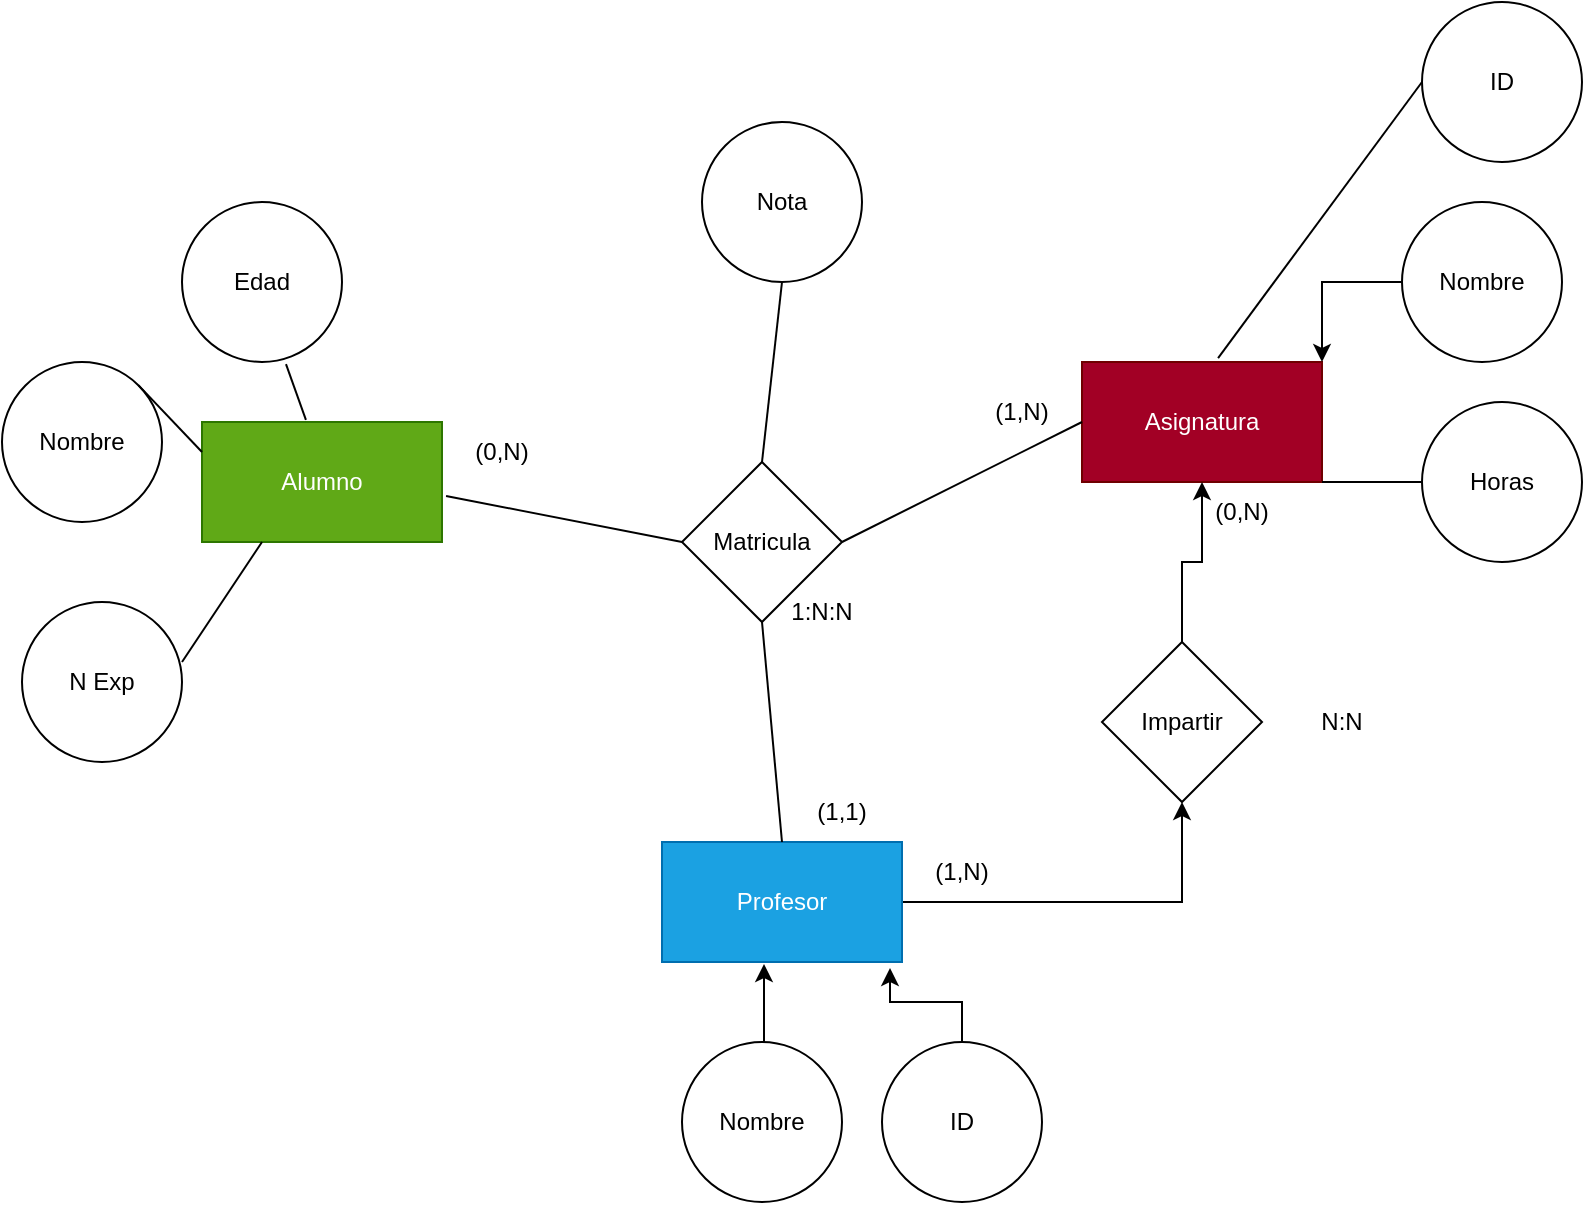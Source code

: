 <mxfile version="24.7.17">
  <diagram name="Página-1" id="kTwHhVfHdJ_p8ZfR_rrw">
    <mxGraphModel dx="1434" dy="772" grid="1" gridSize="10" guides="1" tooltips="1" connect="1" arrows="1" fold="1" page="1" pageScale="1" pageWidth="827" pageHeight="1169" math="0" shadow="0">
      <root>
        <mxCell id="0" />
        <mxCell id="1" parent="0" />
        <mxCell id="2cKEuirc3qpLPgRBEMUj-1" value="Alumno" style="rounded=0;whiteSpace=wrap;html=1;fillColor=#60a917;strokeColor=#2D7600;fontColor=#ffffff;" vertex="1" parent="1">
          <mxGeometry x="110" y="250" width="120" height="60" as="geometry" />
        </mxCell>
        <mxCell id="2cKEuirc3qpLPgRBEMUj-2" value="Asignatura" style="rounded=0;whiteSpace=wrap;html=1;fillColor=#a20025;strokeColor=#6F0000;fontColor=#ffffff;" vertex="1" parent="1">
          <mxGeometry x="550" y="220" width="120" height="60" as="geometry" />
        </mxCell>
        <mxCell id="2cKEuirc3qpLPgRBEMUj-21" style="edgeStyle=orthogonalEdgeStyle;rounded=0;orthogonalLoop=1;jettySize=auto;html=1;exitX=1;exitY=0.5;exitDx=0;exitDy=0;" edge="1" parent="1" source="2cKEuirc3qpLPgRBEMUj-3" target="2cKEuirc3qpLPgRBEMUj-19">
          <mxGeometry relative="1" as="geometry" />
        </mxCell>
        <mxCell id="2cKEuirc3qpLPgRBEMUj-3" value="Profesor" style="rounded=0;whiteSpace=wrap;html=1;fillColor=#1ba1e2;strokeColor=#006EAF;fontColor=#ffffff;" vertex="1" parent="1">
          <mxGeometry x="340" y="460" width="120" height="60" as="geometry" />
        </mxCell>
        <mxCell id="2cKEuirc3qpLPgRBEMUj-4" value="Matricula" style="rhombus;whiteSpace=wrap;html=1;" vertex="1" parent="1">
          <mxGeometry x="350" y="270" width="80" height="80" as="geometry" />
        </mxCell>
        <mxCell id="2cKEuirc3qpLPgRBEMUj-5" value="Nota" style="ellipse;whiteSpace=wrap;html=1;aspect=fixed;" vertex="1" parent="1">
          <mxGeometry x="360" y="100" width="80" height="80" as="geometry" />
        </mxCell>
        <mxCell id="2cKEuirc3qpLPgRBEMUj-8" value="(0,N)" style="text;strokeColor=none;align=center;fillColor=none;html=1;verticalAlign=middle;whiteSpace=wrap;rounded=0;" vertex="1" parent="1">
          <mxGeometry x="230" y="250" width="60" height="30" as="geometry" />
        </mxCell>
        <mxCell id="2cKEuirc3qpLPgRBEMUj-12" style="edgeStyle=orthogonalEdgeStyle;rounded=0;orthogonalLoop=1;jettySize=auto;html=1;exitX=0;exitY=0.5;exitDx=0;exitDy=0;entryX=1;entryY=0;entryDx=0;entryDy=0;" edge="1" parent="1" source="2cKEuirc3qpLPgRBEMUj-9" target="2cKEuirc3qpLPgRBEMUj-2">
          <mxGeometry relative="1" as="geometry" />
        </mxCell>
        <mxCell id="2cKEuirc3qpLPgRBEMUj-9" value="Nombre" style="ellipse;whiteSpace=wrap;html=1;aspect=fixed;" vertex="1" parent="1">
          <mxGeometry x="710" y="140" width="80" height="80" as="geometry" />
        </mxCell>
        <mxCell id="2cKEuirc3qpLPgRBEMUj-13" value="Edad" style="ellipse;whiteSpace=wrap;html=1;aspect=fixed;" vertex="1" parent="1">
          <mxGeometry x="100" y="140" width="80" height="80" as="geometry" />
        </mxCell>
        <mxCell id="2cKEuirc3qpLPgRBEMUj-14" value="Nombre" style="ellipse;whiteSpace=wrap;html=1;aspect=fixed;" vertex="1" parent="1">
          <mxGeometry x="10" y="220" width="80" height="80" as="geometry" />
        </mxCell>
        <mxCell id="2cKEuirc3qpLPgRBEMUj-15" value="N Exp" style="ellipse;whiteSpace=wrap;html=1;aspect=fixed;" vertex="1" parent="1">
          <mxGeometry x="20" y="340" width="80" height="80" as="geometry" />
        </mxCell>
        <mxCell id="2cKEuirc3qpLPgRBEMUj-22" style="edgeStyle=orthogonalEdgeStyle;rounded=0;orthogonalLoop=1;jettySize=auto;html=1;exitX=0.5;exitY=0;exitDx=0;exitDy=0;entryX=0.5;entryY=1;entryDx=0;entryDy=0;" edge="1" parent="1" source="2cKEuirc3qpLPgRBEMUj-19" target="2cKEuirc3qpLPgRBEMUj-2">
          <mxGeometry relative="1" as="geometry" />
        </mxCell>
        <mxCell id="2cKEuirc3qpLPgRBEMUj-19" value="Impartir" style="rhombus;whiteSpace=wrap;html=1;" vertex="1" parent="1">
          <mxGeometry x="560" y="360" width="80" height="80" as="geometry" />
        </mxCell>
        <mxCell id="2cKEuirc3qpLPgRBEMUj-23" value="Nombre" style="ellipse;whiteSpace=wrap;html=1;aspect=fixed;" vertex="1" parent="1">
          <mxGeometry x="350" y="560" width="80" height="80" as="geometry" />
        </mxCell>
        <mxCell id="2cKEuirc3qpLPgRBEMUj-24" value="ID" style="ellipse;whiteSpace=wrap;html=1;aspect=fixed;" vertex="1" parent="1">
          <mxGeometry x="450" y="560" width="80" height="80" as="geometry" />
        </mxCell>
        <mxCell id="2cKEuirc3qpLPgRBEMUj-25" style="edgeStyle=orthogonalEdgeStyle;rounded=0;orthogonalLoop=1;jettySize=auto;html=1;exitX=0.5;exitY=0;exitDx=0;exitDy=0;entryX=0.425;entryY=1.017;entryDx=0;entryDy=0;entryPerimeter=0;" edge="1" parent="1" source="2cKEuirc3qpLPgRBEMUj-23" target="2cKEuirc3qpLPgRBEMUj-3">
          <mxGeometry relative="1" as="geometry" />
        </mxCell>
        <mxCell id="2cKEuirc3qpLPgRBEMUj-26" style="edgeStyle=orthogonalEdgeStyle;rounded=0;orthogonalLoop=1;jettySize=auto;html=1;exitX=0.5;exitY=0;exitDx=0;exitDy=0;entryX=0.95;entryY=1.05;entryDx=0;entryDy=0;entryPerimeter=0;" edge="1" parent="1" source="2cKEuirc3qpLPgRBEMUj-24" target="2cKEuirc3qpLPgRBEMUj-3">
          <mxGeometry relative="1" as="geometry" />
        </mxCell>
        <mxCell id="2cKEuirc3qpLPgRBEMUj-27" value="Horas" style="ellipse;whiteSpace=wrap;html=1;aspect=fixed;" vertex="1" parent="1">
          <mxGeometry x="720" y="240" width="80" height="80" as="geometry" />
        </mxCell>
        <mxCell id="2cKEuirc3qpLPgRBEMUj-28" value="ID" style="ellipse;whiteSpace=wrap;html=1;aspect=fixed;" vertex="1" parent="1">
          <mxGeometry x="720" y="40" width="80" height="80" as="geometry" />
        </mxCell>
        <mxCell id="2cKEuirc3qpLPgRBEMUj-31" value="" style="endArrow=none;html=1;rounded=0;exitX=1;exitY=1;exitDx=0;exitDy=0;" edge="1" parent="1" source="2cKEuirc3qpLPgRBEMUj-2">
          <mxGeometry width="50" height="50" relative="1" as="geometry">
            <mxPoint x="670" y="330" as="sourcePoint" />
            <mxPoint x="720" y="280" as="targetPoint" />
          </mxGeometry>
        </mxCell>
        <mxCell id="2cKEuirc3qpLPgRBEMUj-33" value="" style="endArrow=none;html=1;rounded=0;exitX=0.567;exitY=-0.033;exitDx=0;exitDy=0;exitPerimeter=0;entryX=0;entryY=0.5;entryDx=0;entryDy=0;" edge="1" parent="1" source="2cKEuirc3qpLPgRBEMUj-2" target="2cKEuirc3qpLPgRBEMUj-28">
          <mxGeometry width="50" height="50" relative="1" as="geometry">
            <mxPoint x="650" y="130" as="sourcePoint" />
            <mxPoint x="700" y="80" as="targetPoint" />
          </mxGeometry>
        </mxCell>
        <mxCell id="2cKEuirc3qpLPgRBEMUj-35" value="(1,N)" style="text;strokeColor=none;align=center;fillColor=none;html=1;verticalAlign=middle;whiteSpace=wrap;rounded=0;" vertex="1" parent="1">
          <mxGeometry x="460" y="460" width="60" height="30" as="geometry" />
        </mxCell>
        <mxCell id="2cKEuirc3qpLPgRBEMUj-36" value="(0,N)" style="text;strokeColor=none;align=center;fillColor=none;html=1;verticalAlign=middle;whiteSpace=wrap;rounded=0;" vertex="1" parent="1">
          <mxGeometry x="600" y="280" width="60" height="30" as="geometry" />
        </mxCell>
        <mxCell id="2cKEuirc3qpLPgRBEMUj-37" value="" style="endArrow=none;html=1;rounded=0;exitX=1;exitY=0.375;exitDx=0;exitDy=0;exitPerimeter=0;entryX=0.25;entryY=1;entryDx=0;entryDy=0;" edge="1" parent="1" source="2cKEuirc3qpLPgRBEMUj-15" target="2cKEuirc3qpLPgRBEMUj-1">
          <mxGeometry width="50" height="50" relative="1" as="geometry">
            <mxPoint x="120" y="390" as="sourcePoint" />
            <mxPoint x="170" y="340" as="targetPoint" />
          </mxGeometry>
        </mxCell>
        <mxCell id="2cKEuirc3qpLPgRBEMUj-38" value="" style="endArrow=none;html=1;rounded=0;exitX=0.433;exitY=-0.017;exitDx=0;exitDy=0;exitPerimeter=0;entryX=0.65;entryY=1.013;entryDx=0;entryDy=0;entryPerimeter=0;" edge="1" parent="1" source="2cKEuirc3qpLPgRBEMUj-1" target="2cKEuirc3qpLPgRBEMUj-13">
          <mxGeometry width="50" height="50" relative="1" as="geometry">
            <mxPoint x="170" y="240" as="sourcePoint" />
            <mxPoint x="210" y="180" as="targetPoint" />
          </mxGeometry>
        </mxCell>
        <mxCell id="2cKEuirc3qpLPgRBEMUj-40" value="" style="endArrow=none;html=1;rounded=0;exitX=0;exitY=0.25;exitDx=0;exitDy=0;entryX=1;entryY=0;entryDx=0;entryDy=0;" edge="1" parent="1" source="2cKEuirc3qpLPgRBEMUj-1" target="2cKEuirc3qpLPgRBEMUj-14">
          <mxGeometry width="50" height="50" relative="1" as="geometry">
            <mxPoint x="110" y="259" as="sourcePoint" />
            <mxPoint x="100" y="231" as="targetPoint" />
          </mxGeometry>
        </mxCell>
        <mxCell id="2cKEuirc3qpLPgRBEMUj-41" value="" style="endArrow=none;html=1;rounded=0;entryX=0.5;entryY=1;entryDx=0;entryDy=0;exitX=0.5;exitY=0;exitDx=0;exitDy=0;" edge="1" parent="1" source="2cKEuirc3qpLPgRBEMUj-4" target="2cKEuirc3qpLPgRBEMUj-5">
          <mxGeometry width="50" height="50" relative="1" as="geometry">
            <mxPoint x="365" y="250" as="sourcePoint" />
            <mxPoint x="415" y="200" as="targetPoint" />
          </mxGeometry>
        </mxCell>
        <mxCell id="2cKEuirc3qpLPgRBEMUj-42" value="" style="endArrow=none;html=1;rounded=0;entryX=0.5;entryY=1;entryDx=0;entryDy=0;exitX=0.5;exitY=0;exitDx=0;exitDy=0;" edge="1" parent="1" source="2cKEuirc3qpLPgRBEMUj-3" target="2cKEuirc3qpLPgRBEMUj-4">
          <mxGeometry width="50" height="50" relative="1" as="geometry">
            <mxPoint x="395" y="440" as="sourcePoint" />
            <mxPoint x="405" y="350" as="targetPoint" />
          </mxGeometry>
        </mxCell>
        <mxCell id="2cKEuirc3qpLPgRBEMUj-43" value="" style="endArrow=none;html=1;rounded=0;entryX=0;entryY=0.5;entryDx=0;entryDy=0;exitX=1.017;exitY=0.617;exitDx=0;exitDy=0;exitPerimeter=0;" edge="1" parent="1" source="2cKEuirc3qpLPgRBEMUj-1" target="2cKEuirc3qpLPgRBEMUj-4">
          <mxGeometry width="50" height="50" relative="1" as="geometry">
            <mxPoint x="260" y="340" as="sourcePoint" />
            <mxPoint x="310" y="290" as="targetPoint" />
          </mxGeometry>
        </mxCell>
        <mxCell id="2cKEuirc3qpLPgRBEMUj-44" value="" style="endArrow=none;html=1;rounded=0;exitX=1;exitY=0.5;exitDx=0;exitDy=0;entryX=0;entryY=0.5;entryDx=0;entryDy=0;" edge="1" parent="1" source="2cKEuirc3qpLPgRBEMUj-4" target="2cKEuirc3qpLPgRBEMUj-2">
          <mxGeometry width="50" height="50" relative="1" as="geometry">
            <mxPoint x="450" y="320" as="sourcePoint" />
            <mxPoint x="500" y="270" as="targetPoint" />
          </mxGeometry>
        </mxCell>
        <mxCell id="2cKEuirc3qpLPgRBEMUj-45" value="(1,N)" style="text;strokeColor=none;align=center;fillColor=none;html=1;verticalAlign=middle;whiteSpace=wrap;rounded=0;" vertex="1" parent="1">
          <mxGeometry x="490" y="230" width="60" height="30" as="geometry" />
        </mxCell>
        <mxCell id="2cKEuirc3qpLPgRBEMUj-46" value="(1,1)" style="text;strokeColor=none;align=center;fillColor=none;html=1;verticalAlign=middle;whiteSpace=wrap;rounded=0;" vertex="1" parent="1">
          <mxGeometry x="400" y="430" width="60" height="30" as="geometry" />
        </mxCell>
        <mxCell id="2cKEuirc3qpLPgRBEMUj-47" value="N:N" style="text;strokeColor=none;align=center;fillColor=none;html=1;verticalAlign=middle;whiteSpace=wrap;rounded=0;" vertex="1" parent="1">
          <mxGeometry x="650" y="385" width="60" height="30" as="geometry" />
        </mxCell>
        <mxCell id="2cKEuirc3qpLPgRBEMUj-48" value="1:N:N" style="text;strokeColor=none;align=center;fillColor=none;html=1;verticalAlign=middle;whiteSpace=wrap;rounded=0;" vertex="1" parent="1">
          <mxGeometry x="390" y="330" width="60" height="30" as="geometry" />
        </mxCell>
      </root>
    </mxGraphModel>
  </diagram>
</mxfile>
